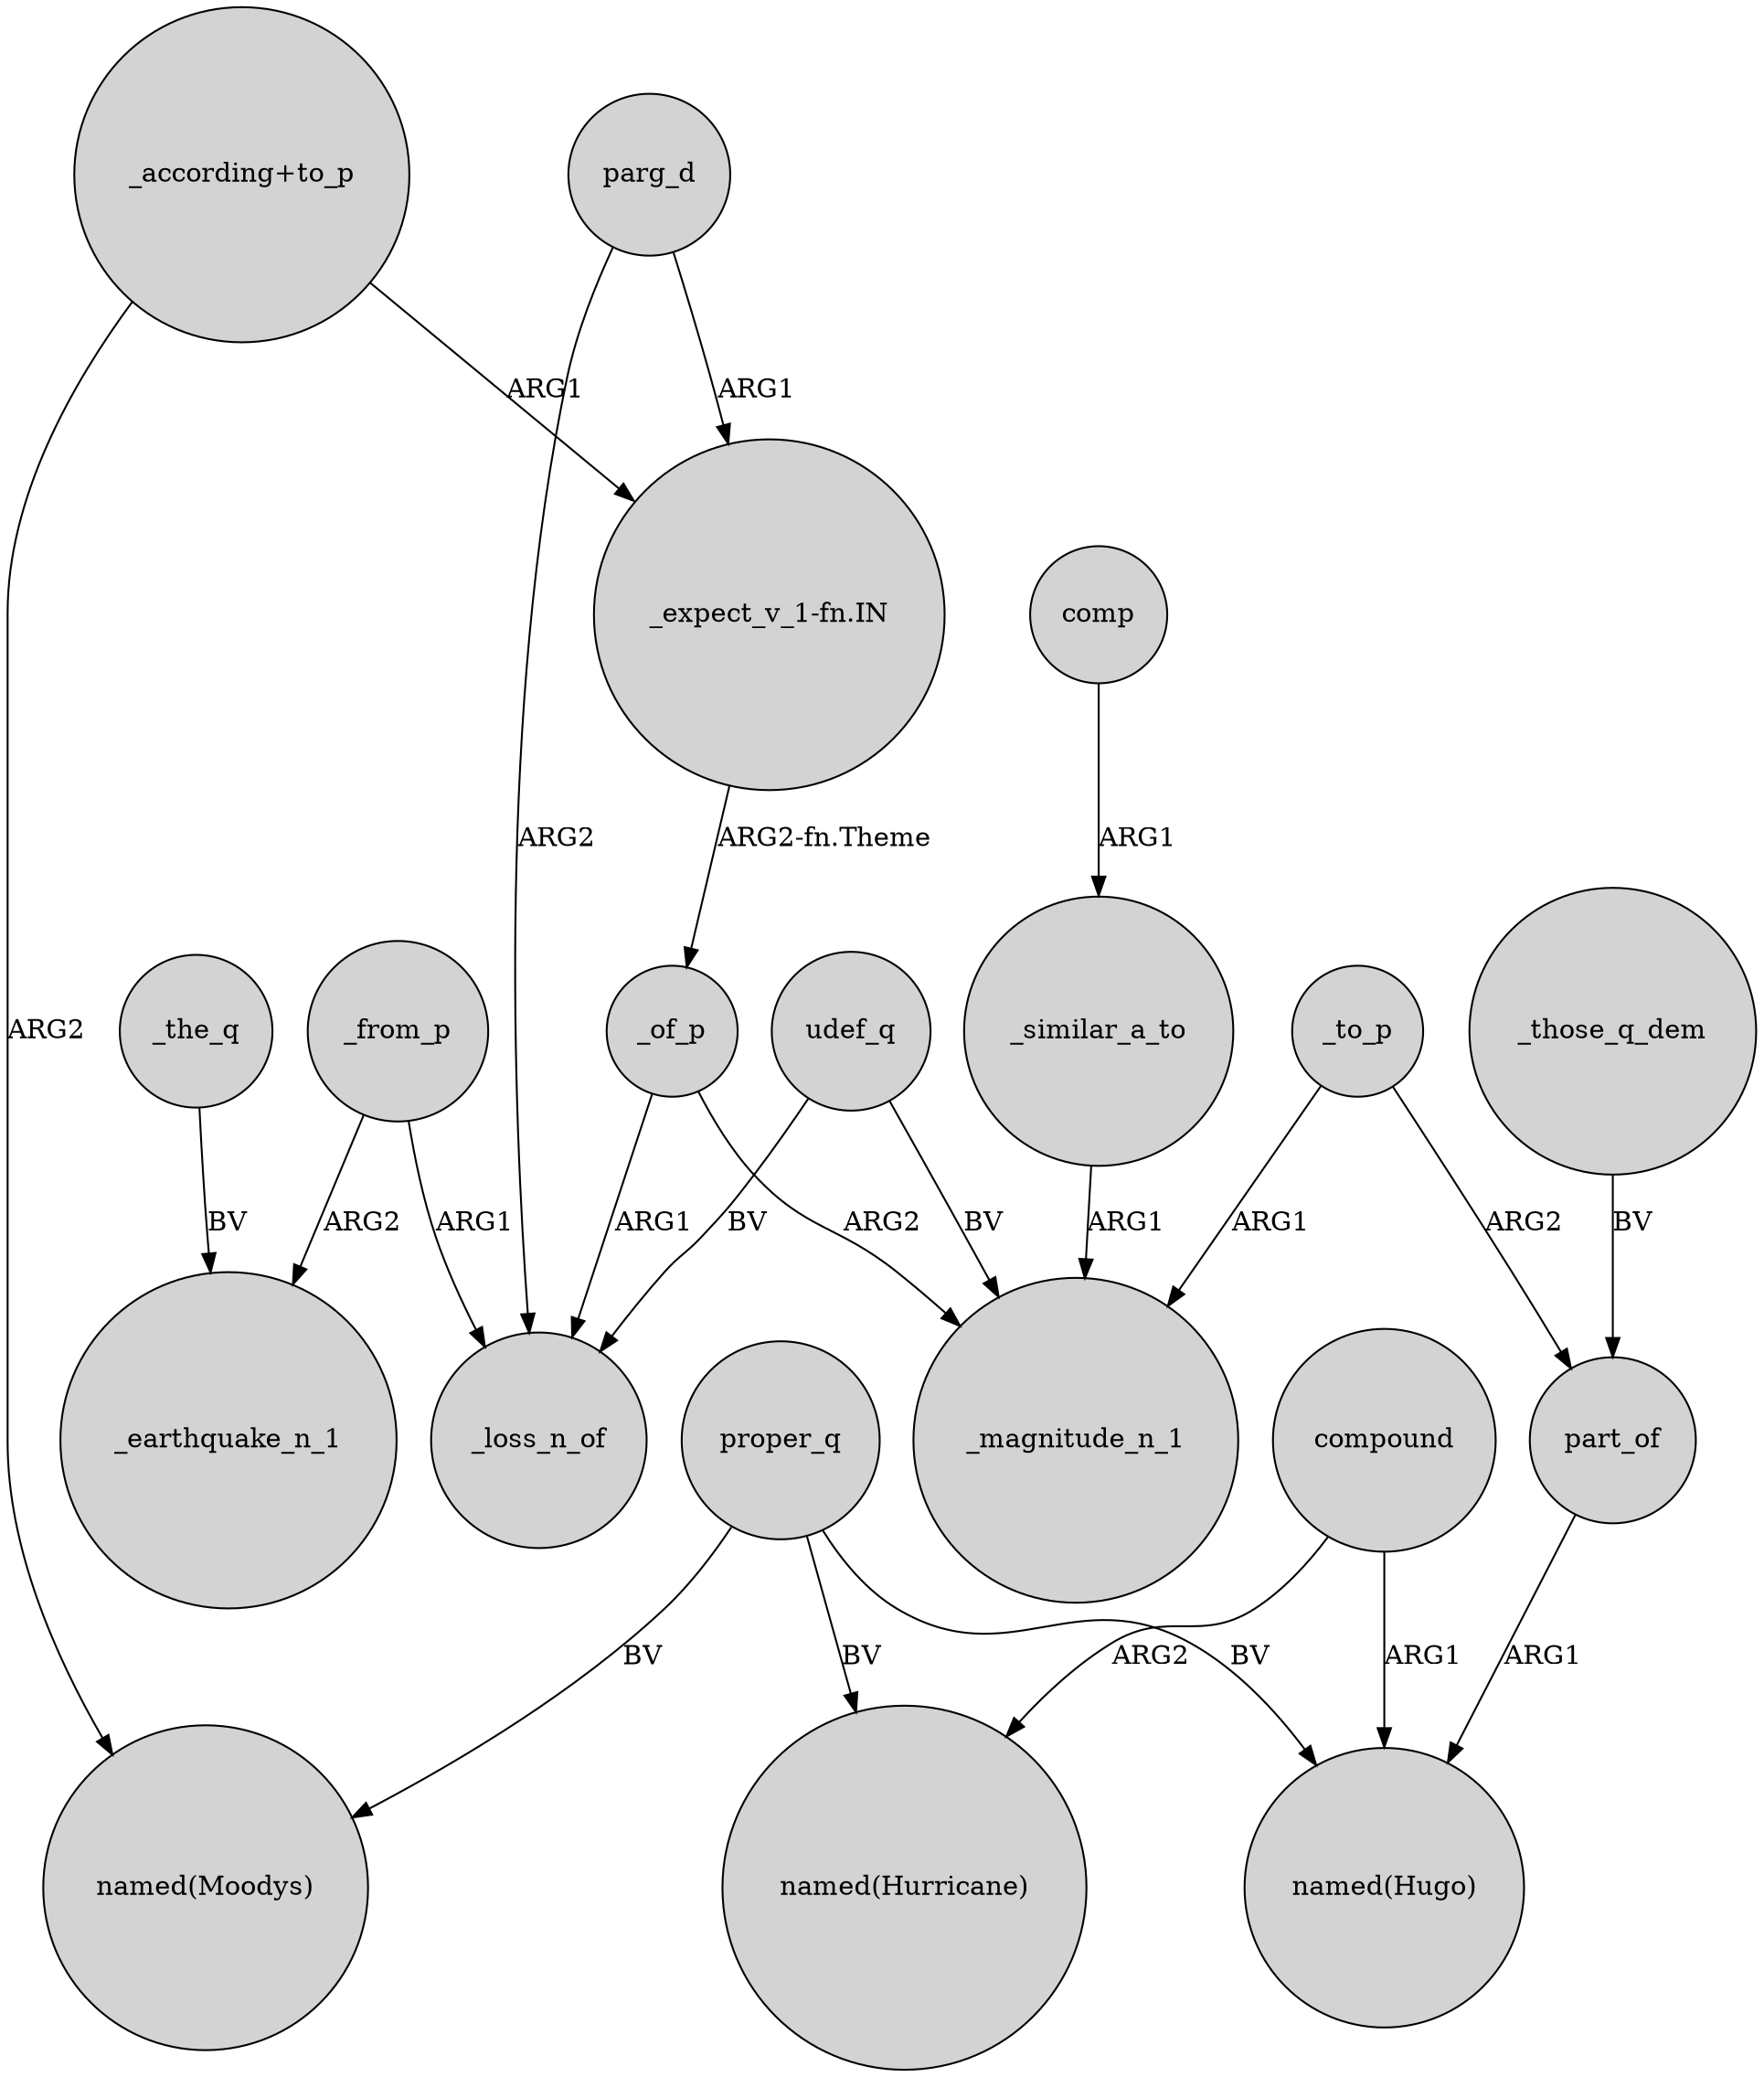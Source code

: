 digraph {
	node [shape=circle style=filled]
	_the_q -> _earthquake_n_1 [label=BV]
	comp -> _similar_a_to [label=ARG1]
	_from_p -> _loss_n_of [label=ARG1]
	_similar_a_to -> _magnitude_n_1 [label=ARG1]
	compound -> "named(Hugo)" [label=ARG1]
	_of_p -> _loss_n_of [label=ARG1]
	_of_p -> _magnitude_n_1 [label=ARG2]
	"_according+to_p" -> "_expect_v_1-fn.IN" [label=ARG1]
	proper_q -> "named(Moodys)" [label=BV]
	_to_p -> _magnitude_n_1 [label=ARG1]
	parg_d -> _loss_n_of [label=ARG2]
	_those_q_dem -> part_of [label=BV]
	_from_p -> _earthquake_n_1 [label=ARG2]
	parg_d -> "_expect_v_1-fn.IN" [label=ARG1]
	"_according+to_p" -> "named(Moodys)" [label=ARG2]
	_to_p -> part_of [label=ARG2]
	"_expect_v_1-fn.IN" -> _of_p [label="ARG2-fn.Theme"]
	proper_q -> "named(Hugo)" [label=BV]
	udef_q -> _magnitude_n_1 [label=BV]
	compound -> "named(Hurricane)" [label=ARG2]
	proper_q -> "named(Hurricane)" [label=BV]
	part_of -> "named(Hugo)" [label=ARG1]
	udef_q -> _loss_n_of [label=BV]
}
